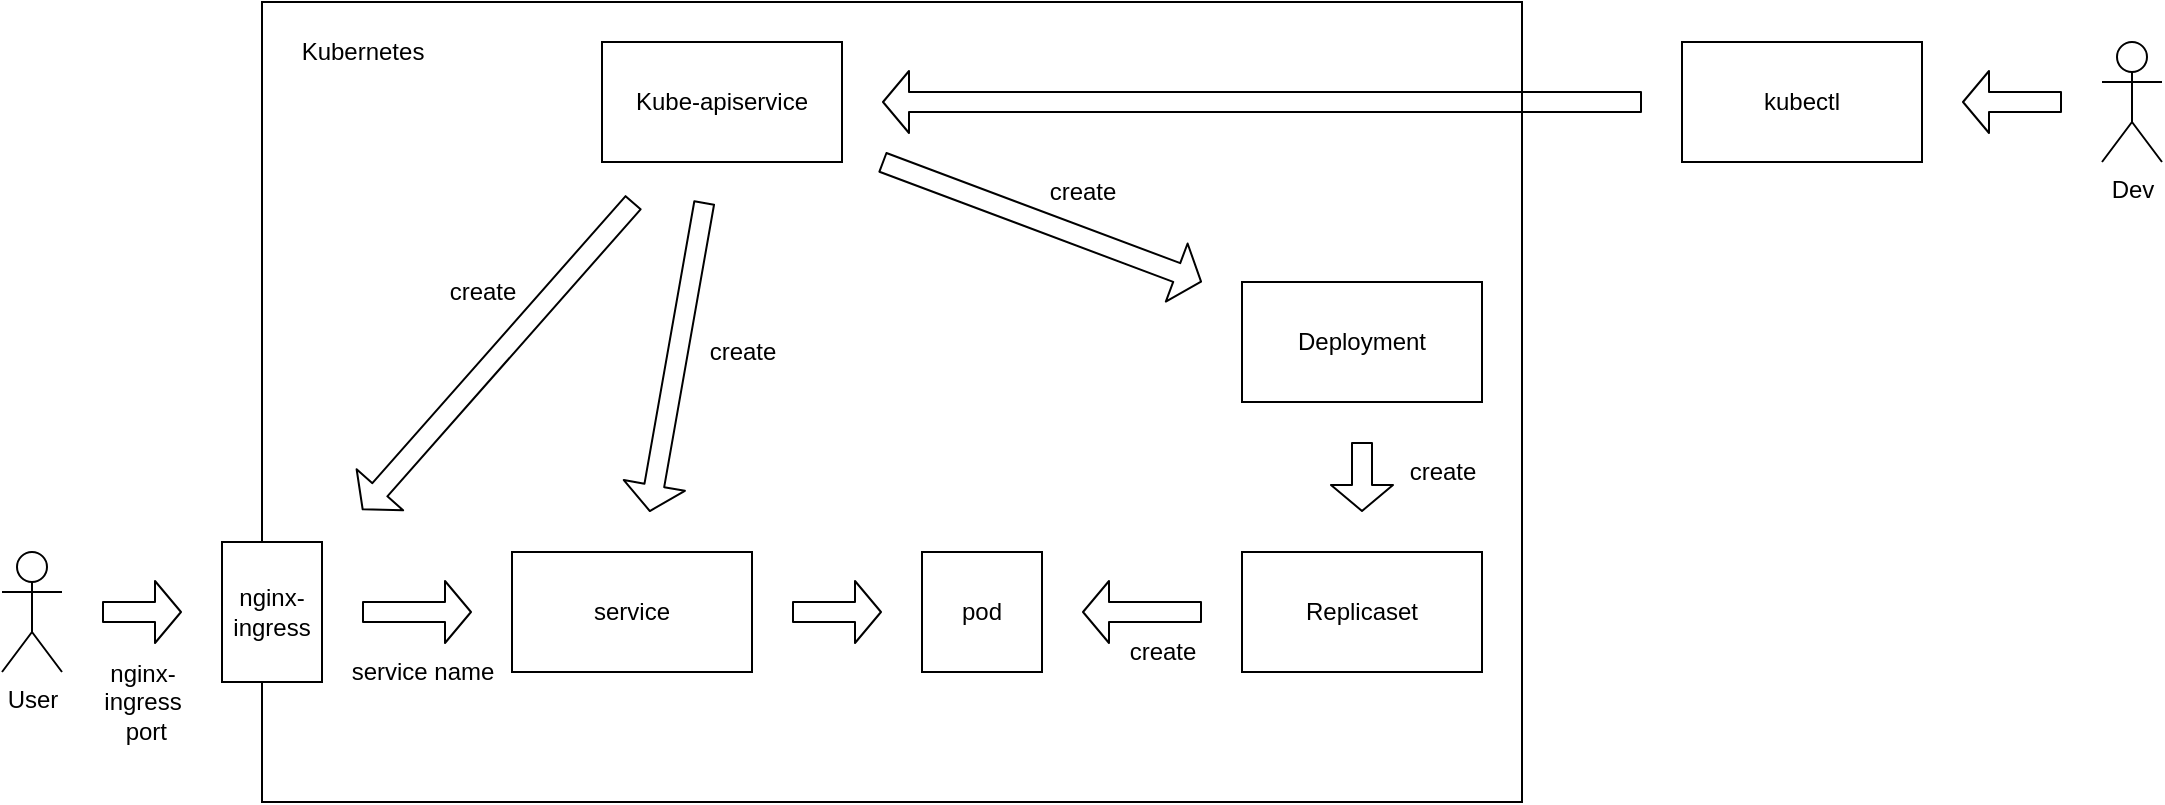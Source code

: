 <mxfile>
    <diagram id="1Jno2TcFt4ko6wee8_4G" name="Page-1">
        <mxGraphModel dx="487" dy="562" grid="1" gridSize="10" guides="1" tooltips="1" connect="1" arrows="1" fold="1" page="1" pageScale="1" pageWidth="850" pageHeight="1100" background="none" math="0" shadow="0">
            <root>
                <mxCell id="0"/>
                <mxCell id="1" parent="0"/>
                <mxCell id="2" value="" style="rounded=0;whiteSpace=wrap;html=1;" parent="1" vertex="1">
                    <mxGeometry x="160" y="160" width="630" height="400" as="geometry"/>
                </mxCell>
                <mxCell id="3" value="Kubernetes" style="text;html=1;align=center;verticalAlign=middle;resizable=0;points=[];autosize=1;strokeColor=none;fillColor=none;" parent="1" vertex="1">
                    <mxGeometry x="170" y="170" width="80" height="30" as="geometry"/>
                </mxCell>
                <mxCell id="46" style="edgeStyle=none;shape=flexArrow;html=1;strokeWidth=1;endSize=4;sourcePerimeterSpacing=20;targetPerimeterSpacing=20;" parent="1" source="5" target="8" edge="1">
                    <mxGeometry relative="1" as="geometry"/>
                </mxCell>
                <mxCell id="5" value="Dev" style="shape=umlActor;verticalLabelPosition=bottom;verticalAlign=top;html=1;outlineConnect=0;" parent="1" vertex="1">
                    <mxGeometry x="1080" y="180" width="30" height="60" as="geometry"/>
                </mxCell>
                <mxCell id="38" style="edgeStyle=none;shape=flexArrow;html=1;strokeWidth=1;endSize=4;sourcePerimeterSpacing=20;targetPerimeterSpacing=20;" parent="1" source="8" target="9" edge="1">
                    <mxGeometry relative="1" as="geometry"/>
                </mxCell>
                <mxCell id="8" value="kubectl" style="rounded=0;whiteSpace=wrap;html=1;" parent="1" vertex="1">
                    <mxGeometry x="870" y="180" width="120" height="60" as="geometry"/>
                </mxCell>
                <mxCell id="39" style="edgeStyle=none;shape=flexArrow;html=1;strokeWidth=1;endSize=4;sourcePerimeterSpacing=20;targetPerimeterSpacing=20;" parent="1" source="9" target="30" edge="1">
                    <mxGeometry relative="1" as="geometry"/>
                </mxCell>
                <mxCell id="40" style="edgeStyle=none;shape=flexArrow;html=1;strokeWidth=1;endSize=4;sourcePerimeterSpacing=20;targetPerimeterSpacing=20;" parent="1" source="9" target="10" edge="1">
                    <mxGeometry relative="1" as="geometry"/>
                </mxCell>
                <mxCell id="47" style="edgeStyle=none;shape=flexArrow;html=1;strokeWidth=1;endSize=4;sourcePerimeterSpacing=20;targetPerimeterSpacing=20;" parent="1" source="9" target="14" edge="1">
                    <mxGeometry relative="1" as="geometry"/>
                </mxCell>
                <mxCell id="9" value="Kube-apiservice" style="rounded=0;whiteSpace=wrap;html=1;" parent="1" vertex="1">
                    <mxGeometry x="330" y="180" width="120" height="60" as="geometry"/>
                </mxCell>
                <mxCell id="45" style="edgeStyle=none;shape=flexArrow;html=1;strokeWidth=1;endSize=4;sourcePerimeterSpacing=20;targetPerimeterSpacing=20;" parent="1" source="10" target="11" edge="1">
                    <mxGeometry relative="1" as="geometry"/>
                </mxCell>
                <mxCell id="10" value="Deployment" style="rounded=0;whiteSpace=wrap;html=1;" parent="1" vertex="1">
                    <mxGeometry x="650" y="300" width="120" height="60" as="geometry"/>
                </mxCell>
                <mxCell id="44" style="edgeStyle=none;shape=flexArrow;html=1;strokeWidth=1;endSize=4;sourcePerimeterSpacing=20;targetPerimeterSpacing=20;" parent="1" source="11" target="12" edge="1">
                    <mxGeometry relative="1" as="geometry"/>
                </mxCell>
                <mxCell id="11" value="Replicaset" style="rounded=0;whiteSpace=wrap;html=1;" parent="1" vertex="1">
                    <mxGeometry x="650" y="435" width="120" height="60" as="geometry"/>
                </mxCell>
                <mxCell id="12" value="pod" style="rounded=0;whiteSpace=wrap;html=1;" parent="1" vertex="1">
                    <mxGeometry x="490" y="435" width="60" height="60" as="geometry"/>
                </mxCell>
                <mxCell id="41" style="edgeStyle=none;shape=flexArrow;html=1;strokeWidth=1;endSize=4;sourcePerimeterSpacing=20;targetPerimeterSpacing=20;fillColor=none;labelBorderColor=none;" parent="1" source="13" target="30" edge="1">
                    <mxGeometry relative="1" as="geometry"/>
                </mxCell>
                <mxCell id="13" value="User" style="shape=umlActor;verticalLabelPosition=bottom;verticalAlign=top;html=1;outlineConnect=0;" parent="1" vertex="1">
                    <mxGeometry x="30" y="435" width="30" height="60" as="geometry"/>
                </mxCell>
                <mxCell id="43" style="edgeStyle=none;shape=flexArrow;html=1;strokeWidth=1;endSize=4;sourcePerimeterSpacing=20;targetPerimeterSpacing=20;" parent="1" source="14" target="12" edge="1">
                    <mxGeometry relative="1" as="geometry"/>
                </mxCell>
                <mxCell id="14" value="service" style="rounded=0;whiteSpace=wrap;html=1;" parent="1" vertex="1">
                    <mxGeometry x="285" y="435" width="120" height="60" as="geometry"/>
                </mxCell>
                <mxCell id="17" value="nginx-&lt;br&gt;ingress&lt;br&gt;&amp;nbsp;port" style="text;html=1;align=center;verticalAlign=middle;resizable=0;points=[];autosize=1;strokeColor=none;fillColor=none;" parent="1" vertex="1">
                    <mxGeometry x="70" y="480" width="60" height="60" as="geometry"/>
                </mxCell>
                <mxCell id="42" style="edgeStyle=none;shape=flexArrow;html=1;strokeWidth=1;endSize=4;sourcePerimeterSpacing=20;targetPerimeterSpacing=20;" parent="1" source="30" target="14" edge="1">
                    <mxGeometry relative="1" as="geometry"/>
                </mxCell>
                <mxCell id="30" value="nginx-ingress" style="rounded=0;whiteSpace=wrap;html=1;" parent="1" vertex="1">
                    <mxGeometry x="140" y="430" width="50" height="70" as="geometry"/>
                </mxCell>
                <mxCell id="50" value="create" style="text;html=1;align=center;verticalAlign=middle;resizable=0;points=[];autosize=1;strokeColor=none;fillColor=none;" parent="1" vertex="1">
                    <mxGeometry x="240" y="290" width="60" height="30" as="geometry"/>
                </mxCell>
                <mxCell id="51" value="create" style="text;html=1;align=center;verticalAlign=middle;resizable=0;points=[];autosize=1;strokeColor=none;fillColor=none;" parent="1" vertex="1">
                    <mxGeometry x="370" y="320" width="60" height="30" as="geometry"/>
                </mxCell>
                <mxCell id="52" value="create" style="text;html=1;align=center;verticalAlign=middle;resizable=0;points=[];autosize=1;strokeColor=none;fillColor=none;" parent="1" vertex="1">
                    <mxGeometry x="540" y="240" width="60" height="30" as="geometry"/>
                </mxCell>
                <mxCell id="53" value="create" style="text;html=1;align=center;verticalAlign=middle;resizable=0;points=[];autosize=1;strokeColor=none;fillColor=none;" parent="1" vertex="1">
                    <mxGeometry x="720" y="380" width="60" height="30" as="geometry"/>
                </mxCell>
                <mxCell id="54" value="create" style="text;html=1;align=center;verticalAlign=middle;resizable=0;points=[];autosize=1;strokeColor=none;fillColor=none;" parent="1" vertex="1">
                    <mxGeometry x="580" y="470" width="60" height="30" as="geometry"/>
                </mxCell>
                <mxCell id="56" value="service name" style="text;html=1;align=center;verticalAlign=middle;resizable=0;points=[];autosize=1;strokeColor=none;fillColor=none;" parent="1" vertex="1">
                    <mxGeometry x="195" y="480" width="90" height="30" as="geometry"/>
                </mxCell>
            </root>
        </mxGraphModel>
    </diagram>
</mxfile>